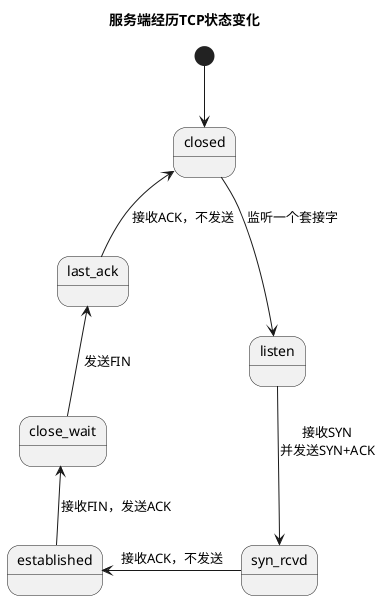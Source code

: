 @startuml
title 服务端经历TCP状态变化
[*] --> closed

closed --> listen : 监听一个套接字
listen --> syn_rcvd : 接收SYN\n并发送SYN+ACK
syn_rcvd -left-> established : 接收ACK，不发送
established -up-> close_wait : 接收FIN，发送ACK
close_wait -up-> last_ack : 发送FIN
last_ack -up-> closed : 接收ACK，不发送

@enduml
